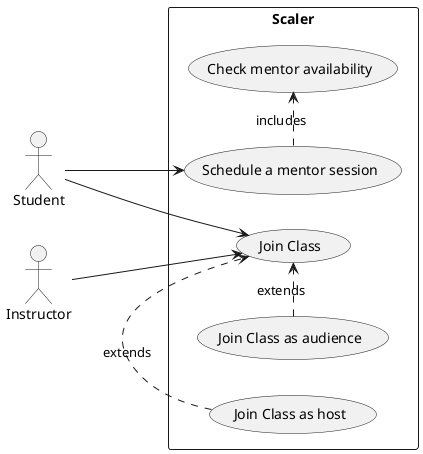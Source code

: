 @startuml

left to right direction

actor Student
actor Instructor

rectangle Scaler {
    usecase "Join Class" as Join
    usecase "Join Class as host" as JoinHost
    usecase "Join Class as audience" as JoinAudience

    JoinHost .> Join : extends
    JoinAudience .> Join : extends

    usecase "Schedule a mentor session" as Schedule

    usecase "Check mentor availability" as Availability

    Schedule .> Availability : includes
}

Student --> Join
Instructor --> Join
Student --> Schedule

@enduml